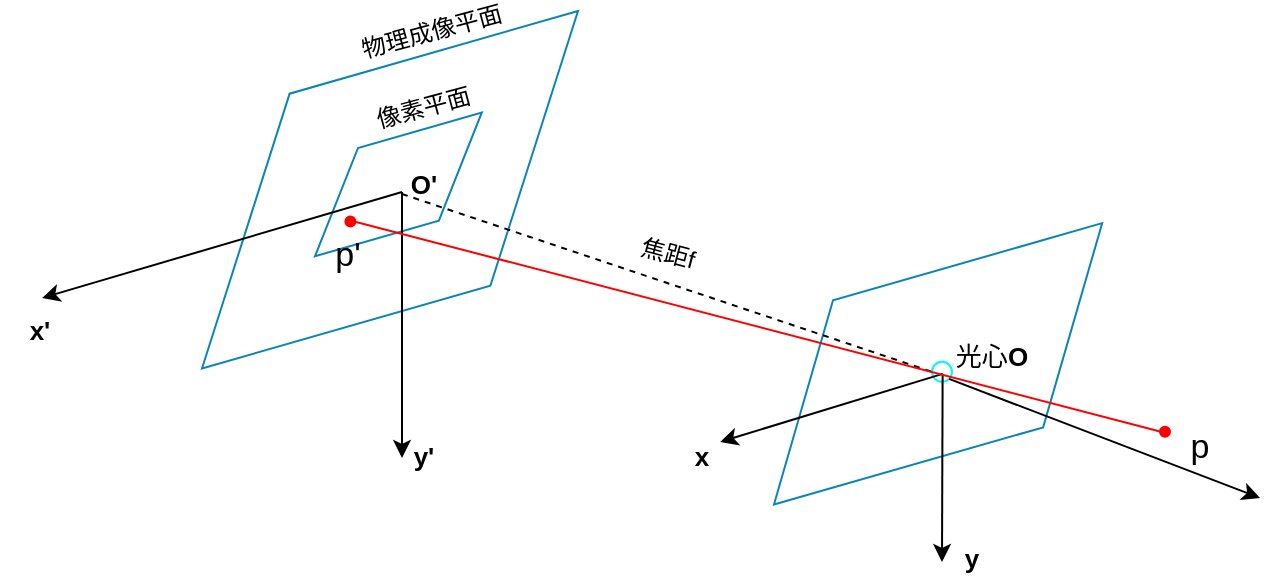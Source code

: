 <mxfile version="14.4.8" type="github">
  <diagram id="WRzdULnW6Vfhu5xPQpba" name="Page-1">
    <mxGraphModel dx="1808" dy="486" grid="1" gridSize="10" guides="1" tooltips="1" connect="1" arrows="1" fold="1" page="1" pageScale="1" pageWidth="827" pageHeight="1169" math="0" shadow="0">
      <root>
        <mxCell id="0" />
        <mxCell id="1" parent="0" />
        <mxCell id="khOET2NIEh_R82iqiIjk-8" value="" style="shape=parallelogram;perimeter=parallelogramPerimeter;whiteSpace=wrap;html=1;fixedSize=1;size=56.52;rotation=344;fillColor=#FFFFFF;strokeColor=#0B84B8;" parent="1" vertex="1">
          <mxGeometry x="340.78" y="197.92" width="196.52" height="90" as="geometry" />
        </mxCell>
        <mxCell id="khOET2NIEh_R82iqiIjk-1" value="" style="shape=parallelogram;perimeter=parallelogramPerimeter;whiteSpace=wrap;html=1;fixedSize=1;size=80;rotation=344;strokeColor=#0B84B8;fillColor=#FFFFFF;" parent="1" vertex="1">
          <mxGeometry x="50" y="95.87" width="230" height="120" as="geometry" />
        </mxCell>
        <mxCell id="khOET2NIEh_R82iqiIjk-3" value="" style="shape=parallelogram;perimeter=parallelogramPerimeter;whiteSpace=wrap;html=1;fixedSize=1;size=35.57;rotation=344;fillColor=#FFFFFF;strokeColor=#0B84B8;" parent="1" vertex="1">
          <mxGeometry x="119.22" y="130.11" width="99.99" height="46.12" as="geometry" />
        </mxCell>
        <mxCell id="khOET2NIEh_R82iqiIjk-5" value="" style="endArrow=classic;html=1;" parent="1" edge="1">
          <mxGeometry width="50" height="50" relative="1" as="geometry">
            <mxPoint x="171" y="157" as="sourcePoint" />
            <mxPoint x="-9" y="210" as="targetPoint" />
          </mxGeometry>
        </mxCell>
        <mxCell id="khOET2NIEh_R82iqiIjk-6" value="" style="endArrow=classic;html=1;" parent="1" edge="1">
          <mxGeometry width="50" height="50" relative="1" as="geometry">
            <mxPoint x="171" y="157" as="sourcePoint" />
            <mxPoint x="171" y="290" as="targetPoint" />
          </mxGeometry>
        </mxCell>
        <mxCell id="khOET2NIEh_R82iqiIjk-9" value="" style="ellipse;whiteSpace=wrap;html=1;strokeColor=#00F7FF;fillColor=#FFFFFF;" parent="1" vertex="1">
          <mxGeometry x="436" y="241.92" width="10" height="10" as="geometry" />
        </mxCell>
        <mxCell id="khOET2NIEh_R82iqiIjk-11" value="" style="endArrow=none;dashed=1;html=1;entryX=0;entryY=0.5;entryDx=0;entryDy=0;" parent="1" target="khOET2NIEh_R82iqiIjk-9" edge="1">
          <mxGeometry width="50" height="50" relative="1" as="geometry">
            <mxPoint x="171" y="158" as="sourcePoint" />
            <mxPoint x="431" y="198" as="targetPoint" />
          </mxGeometry>
        </mxCell>
        <mxCell id="khOET2NIEh_R82iqiIjk-12" value="" style="endArrow=classic;html=1;exitX=1;exitY=1;exitDx=0;exitDy=0;" parent="1" source="khOET2NIEh_R82iqiIjk-9" edge="1">
          <mxGeometry width="50" height="50" relative="1" as="geometry">
            <mxPoint x="380" y="250" as="sourcePoint" />
            <mxPoint x="600" y="310" as="targetPoint" />
          </mxGeometry>
        </mxCell>
        <mxCell id="khOET2NIEh_R82iqiIjk-13" value="" style="endArrow=classic;html=1;" parent="1" edge="1">
          <mxGeometry width="50" height="50" relative="1" as="geometry">
            <mxPoint x="441.31" y="247.92" as="sourcePoint" />
            <mxPoint x="330" y="282" as="targetPoint" />
          </mxGeometry>
        </mxCell>
        <mxCell id="khOET2NIEh_R82iqiIjk-14" value="" style="endArrow=classic;html=1;" parent="1" edge="1">
          <mxGeometry width="50" height="50" relative="1" as="geometry">
            <mxPoint x="441.31" y="247.92" as="sourcePoint" />
            <mxPoint x="441" y="342" as="targetPoint" />
          </mxGeometry>
        </mxCell>
        <mxCell id="khOET2NIEh_R82iqiIjk-15" value="" style="endArrow=none;html=1;exitX=0.173;exitY=0.676;exitDx=0;exitDy=0;exitPerimeter=0;fillColor=#a20025;strokeColor=#FF0000;" parent="1" edge="1">
          <mxGeometry width="50" height="50" relative="1" as="geometry">
            <mxPoint x="148.022" y="171.985" as="sourcePoint" />
            <mxPoint x="550" y="276.786" as="targetPoint" />
          </mxGeometry>
        </mxCell>
        <mxCell id="khOET2NIEh_R82iqiIjk-17" value="&lt;font style=&quot;font-size: 17px&quot;&gt;p&#39;&lt;/font&gt;" style="text;html=1;strokeColor=none;fillColor=none;align=center;verticalAlign=middle;whiteSpace=wrap;rounded=0;" parent="1" vertex="1">
          <mxGeometry x="134.19" y="178" width="20" height="22" as="geometry" />
        </mxCell>
        <mxCell id="khOET2NIEh_R82iqiIjk-18" value="像素平面" style="text;html=1;strokeColor=none;fillColor=none;align=center;verticalAlign=middle;whiteSpace=wrap;rounded=0;rotation=-15;" parent="1" vertex="1">
          <mxGeometry x="152" y="115" width="60" as="geometry" />
        </mxCell>
        <mxCell id="khOET2NIEh_R82iqiIjk-19" value="物理成像平面" style="text;html=1;strokeColor=none;fillColor=none;align=center;verticalAlign=middle;whiteSpace=wrap;rounded=0;rotation=-15;" parent="1" vertex="1">
          <mxGeometry x="146.69" y="76.67" width="78" as="geometry" />
        </mxCell>
        <mxCell id="khOET2NIEh_R82iqiIjk-20" value="" style="ellipse;whiteSpace=wrap;html=1;fillColor=#FF0000;strokeColor=#FF0000;" parent="1" vertex="1">
          <mxGeometry x="550" y="274.42" width="5" height="5" as="geometry" />
        </mxCell>
        <mxCell id="khOET2NIEh_R82iqiIjk-21" value="" style="ellipse;whiteSpace=wrap;html=1;fillColor=#FF0000;strokeColor=#FF0000;" parent="1" vertex="1">
          <mxGeometry x="142.69" y="169.23" width="5" height="5" as="geometry" />
        </mxCell>
        <mxCell id="khOET2NIEh_R82iqiIjk-22" value="&lt;font style=&quot;font-size: 13px&quot;&gt;&lt;b&gt;O&#39;&lt;/b&gt;&lt;/font&gt;" style="text;html=1;strokeColor=none;fillColor=none;align=center;verticalAlign=middle;whiteSpace=wrap;rounded=0;" parent="1" vertex="1">
          <mxGeometry x="162" y="143.17" width="40" height="20" as="geometry" />
        </mxCell>
        <mxCell id="khOET2NIEh_R82iqiIjk-23" value="&lt;font style=&quot;font-size: 13px&quot;&gt;光心&lt;b&gt;O&lt;/b&gt;&lt;/font&gt;" style="text;html=1;strokeColor=none;fillColor=none;align=center;verticalAlign=middle;whiteSpace=wrap;rounded=0;" parent="1" vertex="1">
          <mxGeometry x="446" y="228.92" width="40" height="20" as="geometry" />
        </mxCell>
        <mxCell id="khOET2NIEh_R82iqiIjk-24" value="&lt;font style=&quot;font-size: 13px&quot;&gt;&lt;b&gt;x&#39;&lt;/b&gt;&lt;/font&gt;" style="text;html=1;strokeColor=none;fillColor=none;align=center;verticalAlign=middle;whiteSpace=wrap;rounded=0;" parent="1" vertex="1">
          <mxGeometry x="-30" y="215.87" width="40" height="20" as="geometry" />
        </mxCell>
        <mxCell id="khOET2NIEh_R82iqiIjk-25" value="&lt;font style=&quot;font-size: 13px&quot;&gt;&lt;b&gt;y&#39;&lt;/b&gt;&lt;/font&gt;" style="text;html=1;strokeColor=none;fillColor=none;align=center;verticalAlign=middle;whiteSpace=wrap;rounded=0;" parent="1" vertex="1">
          <mxGeometry x="162" y="279.42" width="40" height="20" as="geometry" />
        </mxCell>
        <mxCell id="khOET2NIEh_R82iqiIjk-26" value="&lt;font style=&quot;font-size: 13px&quot;&gt;&lt;b&gt;x&lt;/b&gt;&lt;/font&gt;" style="text;html=1;strokeColor=none;fillColor=none;align=center;verticalAlign=middle;whiteSpace=wrap;rounded=0;" parent="1" vertex="1">
          <mxGeometry x="300.78" y="279.42" width="40" height="20" as="geometry" />
        </mxCell>
        <mxCell id="khOET2NIEh_R82iqiIjk-27" value="&lt;span style=&quot;font-size: 13px&quot;&gt;&lt;b&gt;y&lt;/b&gt;&lt;/span&gt;" style="text;html=1;strokeColor=none;fillColor=none;align=center;verticalAlign=middle;whiteSpace=wrap;rounded=0;" parent="1" vertex="1">
          <mxGeometry x="436" y="330" width="40" height="20" as="geometry" />
        </mxCell>
        <mxCell id="khOET2NIEh_R82iqiIjk-28" value="焦距f" style="text;html=1;strokeColor=none;fillColor=none;align=center;verticalAlign=middle;whiteSpace=wrap;rounded=0;rotation=15;" parent="1" vertex="1">
          <mxGeometry x="284" y="178" width="40" height="20" as="geometry" />
        </mxCell>
        <mxCell id="WB7BnwC0B3xb2Pj1MGOp-1" value="&lt;font style=&quot;font-size: 17px&quot;&gt;p&lt;/font&gt;" style="text;html=1;strokeColor=none;fillColor=none;align=center;verticalAlign=middle;whiteSpace=wrap;rounded=0;" vertex="1" parent="1">
          <mxGeometry x="560" y="274.42" width="20" height="22" as="geometry" />
        </mxCell>
      </root>
    </mxGraphModel>
  </diagram>
</mxfile>
